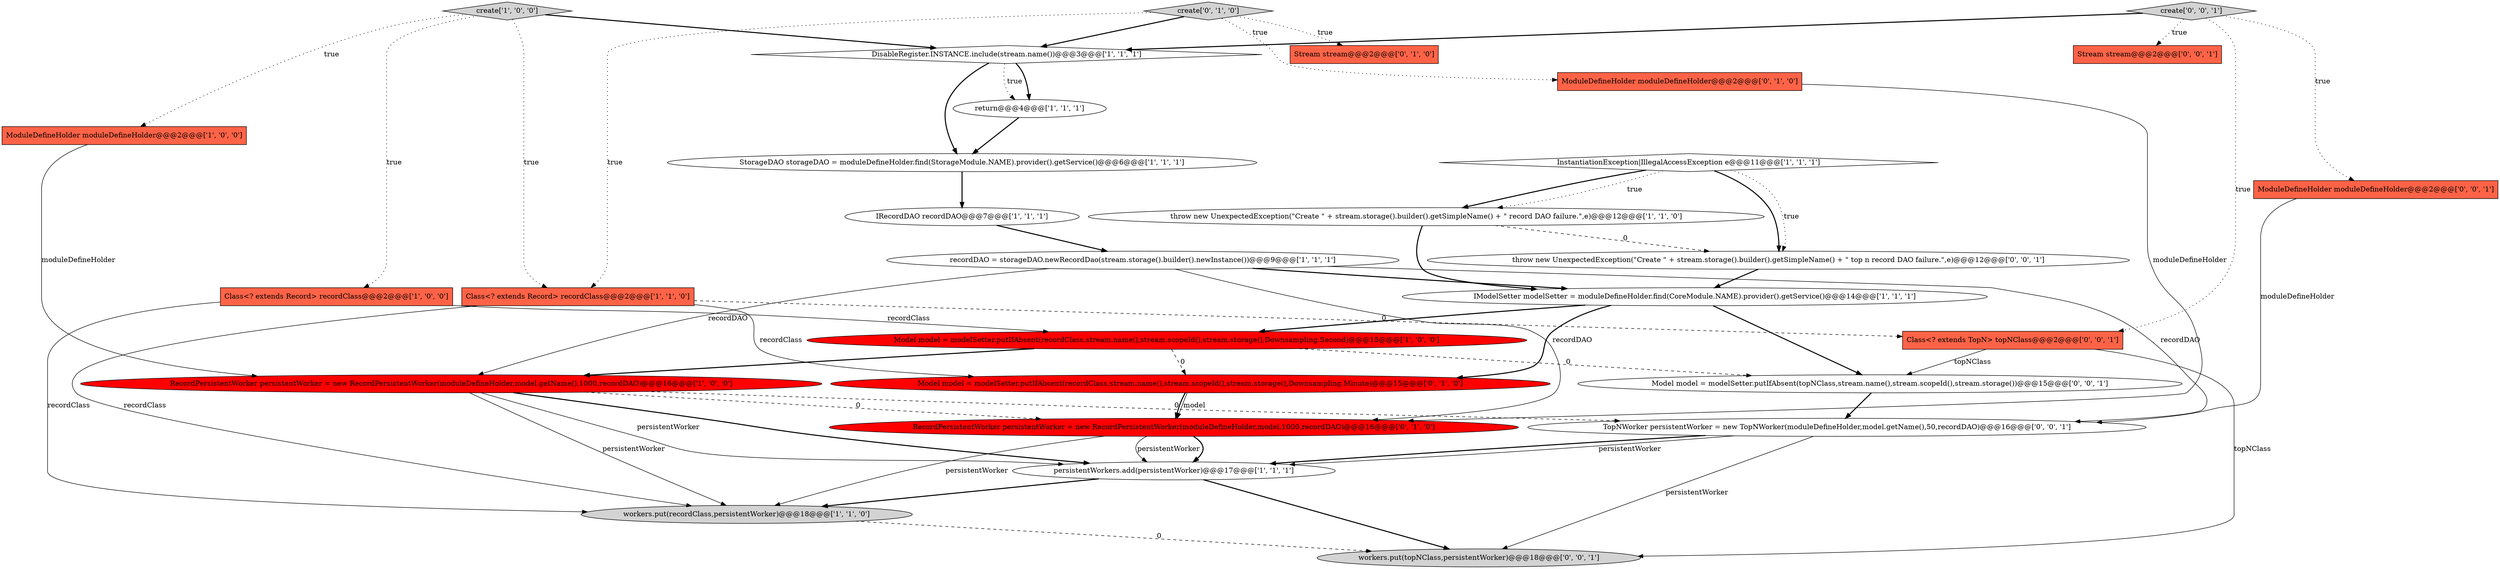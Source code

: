 digraph {
18 [style = filled, label = "create['0', '1', '0']", fillcolor = lightgray, shape = diamond image = "AAA0AAABBB2BBB"];
19 [style = filled, label = "ModuleDefineHolder moduleDefineHolder@@@2@@@['0', '1', '0']", fillcolor = tomato, shape = box image = "AAA0AAABBB2BBB"];
21 [style = filled, label = "Model model = modelSetter.putIfAbsent(topNClass,stream.name(),stream.scopeId(),stream.storage())@@@15@@@['0', '0', '1']", fillcolor = white, shape = ellipse image = "AAA0AAABBB3BBB"];
15 [style = filled, label = "Class<? extends Record> recordClass@@@2@@@['1', '1', '0']", fillcolor = tomato, shape = box image = "AAA0AAABBB1BBB"];
23 [style = filled, label = "TopNWorker persistentWorker = new TopNWorker(moduleDefineHolder,model.getName(),50,recordDAO)@@@16@@@['0', '0', '1']", fillcolor = white, shape = ellipse image = "AAA0AAABBB3BBB"];
14 [style = filled, label = "IRecordDAO recordDAO@@@7@@@['1', '1', '1']", fillcolor = white, shape = ellipse image = "AAA0AAABBB1BBB"];
27 [style = filled, label = "Class<? extends TopN> topNClass@@@2@@@['0', '0', '1']", fillcolor = tomato, shape = box image = "AAA0AAABBB3BBB"];
9 [style = filled, label = "InstantiationException|IllegalAccessException e@@@11@@@['1', '1', '1']", fillcolor = white, shape = diamond image = "AAA0AAABBB1BBB"];
4 [style = filled, label = "RecordPersistentWorker persistentWorker = new RecordPersistentWorker(moduleDefineHolder,model.getName(),1000,recordDAO)@@@16@@@['1', '0', '0']", fillcolor = red, shape = ellipse image = "AAA1AAABBB1BBB"];
12 [style = filled, label = "create['1', '0', '0']", fillcolor = lightgray, shape = diamond image = "AAA0AAABBB1BBB"];
17 [style = filled, label = "Stream stream@@@2@@@['0', '1', '0']", fillcolor = tomato, shape = box image = "AAA0AAABBB2BBB"];
6 [style = filled, label = "workers.put(recordClass,persistentWorker)@@@18@@@['1', '1', '0']", fillcolor = lightgray, shape = ellipse image = "AAA0AAABBB1BBB"];
7 [style = filled, label = "ModuleDefineHolder moduleDefineHolder@@@2@@@['1', '0', '0']", fillcolor = tomato, shape = box image = "AAA0AAABBB1BBB"];
20 [style = filled, label = "RecordPersistentWorker persistentWorker = new RecordPersistentWorker(moduleDefineHolder,model,1000,recordDAO)@@@16@@@['0', '1', '0']", fillcolor = red, shape = ellipse image = "AAA1AAABBB2BBB"];
3 [style = filled, label = "Model model = modelSetter.putIfAbsent(recordClass,stream.name(),stream.scopeId(),stream.storage(),Downsampling.Second)@@@15@@@['1', '0', '0']", fillcolor = red, shape = ellipse image = "AAA1AAABBB1BBB"];
0 [style = filled, label = "persistentWorkers.add(persistentWorker)@@@17@@@['1', '1', '1']", fillcolor = white, shape = ellipse image = "AAA0AAABBB1BBB"];
24 [style = filled, label = "workers.put(topNClass,persistentWorker)@@@18@@@['0', '0', '1']", fillcolor = lightgray, shape = ellipse image = "AAA0AAABBB3BBB"];
22 [style = filled, label = "throw new UnexpectedException(\"Create \" + stream.storage().builder().getSimpleName() + \" top n record DAO failure.\",e)@@@12@@@['0', '0', '1']", fillcolor = white, shape = ellipse image = "AAA0AAABBB3BBB"];
10 [style = filled, label = "throw new UnexpectedException(\"Create \" + stream.storage().builder().getSimpleName() + \" record DAO failure.\",e)@@@12@@@['1', '1', '0']", fillcolor = white, shape = ellipse image = "AAA0AAABBB1BBB"];
16 [style = filled, label = "Model model = modelSetter.putIfAbsent(recordClass,stream.name(),stream.scopeId(),stream.storage(),Downsampling.Minute)@@@15@@@['0', '1', '0']", fillcolor = red, shape = ellipse image = "AAA1AAABBB2BBB"];
11 [style = filled, label = "recordDAO = storageDAO.newRecordDao(stream.storage().builder().newInstance())@@@9@@@['1', '1', '1']", fillcolor = white, shape = ellipse image = "AAA0AAABBB1BBB"];
1 [style = filled, label = "return@@@4@@@['1', '1', '1']", fillcolor = white, shape = ellipse image = "AAA0AAABBB1BBB"];
26 [style = filled, label = "Stream stream@@@2@@@['0', '0', '1']", fillcolor = tomato, shape = box image = "AAA0AAABBB3BBB"];
5 [style = filled, label = "Class<? extends Record> recordClass@@@2@@@['1', '0', '0']", fillcolor = tomato, shape = box image = "AAA0AAABBB1BBB"];
8 [style = filled, label = "DisableRegister.INSTANCE.include(stream.name())@@@3@@@['1', '1', '1']", fillcolor = white, shape = diamond image = "AAA0AAABBB1BBB"];
13 [style = filled, label = "IModelSetter modelSetter = moduleDefineHolder.find(CoreModule.NAME).provider().getService()@@@14@@@['1', '1', '1']", fillcolor = white, shape = ellipse image = "AAA0AAABBB1BBB"];
2 [style = filled, label = "StorageDAO storageDAO = moduleDefineHolder.find(StorageModule.NAME).provider().getService()@@@6@@@['1', '1', '1']", fillcolor = white, shape = ellipse image = "AAA0AAABBB1BBB"];
28 [style = filled, label = "create['0', '0', '1']", fillcolor = lightgray, shape = diamond image = "AAA0AAABBB3BBB"];
25 [style = filled, label = "ModuleDefineHolder moduleDefineHolder@@@2@@@['0', '0', '1']", fillcolor = tomato, shape = box image = "AAA0AAABBB3BBB"];
9->22 [style = bold, label=""];
4->0 [style = solid, label="persistentWorker"];
16->20 [style = solid, label="model"];
23->24 [style = solid, label="persistentWorker"];
20->6 [style = solid, label="persistentWorker"];
5->6 [style = solid, label="recordClass"];
3->21 [style = dashed, label="0"];
0->6 [style = bold, label=""];
28->25 [style = dotted, label="true"];
20->0 [style = bold, label=""];
15->16 [style = solid, label="recordClass"];
18->19 [style = dotted, label="true"];
18->15 [style = dotted, label="true"];
12->15 [style = dotted, label="true"];
5->3 [style = solid, label="recordClass"];
7->4 [style = solid, label="moduleDefineHolder"];
9->10 [style = bold, label=""];
10->22 [style = dashed, label="0"];
23->0 [style = bold, label=""];
23->0 [style = solid, label="persistentWorker"];
3->4 [style = bold, label=""];
11->20 [style = solid, label="recordDAO"];
27->24 [style = solid, label="topNClass"];
13->16 [style = bold, label=""];
19->20 [style = solid, label="moduleDefineHolder"];
4->0 [style = bold, label=""];
11->4 [style = solid, label="recordDAO"];
8->1 [style = dotted, label="true"];
8->1 [style = bold, label=""];
15->6 [style = solid, label="recordClass"];
27->21 [style = solid, label="topNClass"];
13->3 [style = bold, label=""];
8->2 [style = bold, label=""];
10->13 [style = bold, label=""];
12->5 [style = dotted, label="true"];
4->20 [style = dashed, label="0"];
12->8 [style = bold, label=""];
6->24 [style = dashed, label="0"];
28->26 [style = dotted, label="true"];
0->24 [style = bold, label=""];
4->6 [style = solid, label="persistentWorker"];
2->14 [style = bold, label=""];
11->13 [style = bold, label=""];
28->8 [style = bold, label=""];
25->23 [style = solid, label="moduleDefineHolder"];
20->0 [style = solid, label="persistentWorker"];
11->23 [style = solid, label="recordDAO"];
1->2 [style = bold, label=""];
18->8 [style = bold, label=""];
18->17 [style = dotted, label="true"];
28->27 [style = dotted, label="true"];
15->27 [style = dashed, label="0"];
12->7 [style = dotted, label="true"];
9->22 [style = dotted, label="true"];
9->10 [style = dotted, label="true"];
16->20 [style = bold, label=""];
14->11 [style = bold, label=""];
13->21 [style = bold, label=""];
4->23 [style = dashed, label="0"];
22->13 [style = bold, label=""];
3->16 [style = dashed, label="0"];
21->23 [style = bold, label=""];
}
